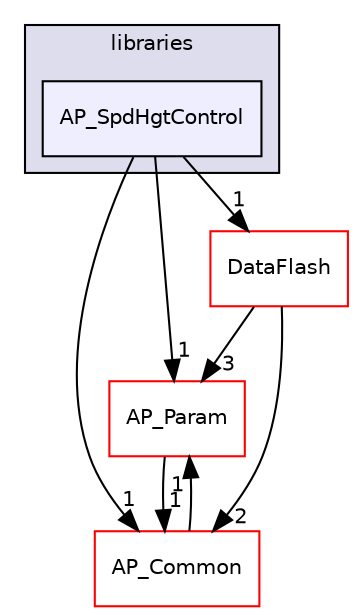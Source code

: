 digraph "libraries/AP_SpdHgtControl" {
  compound=true
  node [ fontsize="10", fontname="Helvetica"];
  edge [ labelfontsize="10", labelfontname="Helvetica"];
  subgraph clusterdir_bc0718b08fb2015b8e59c47b2805f60c {
    graph [ bgcolor="#ddddee", pencolor="black", label="libraries" fontname="Helvetica", fontsize="10", URL="dir_bc0718b08fb2015b8e59c47b2805f60c.html"]
  dir_c61c501c0a3660370e1181fbd6410096 [shape=box, label="AP_SpdHgtControl", style="filled", fillcolor="#eeeeff", pencolor="black", URL="dir_c61c501c0a3660370e1181fbd6410096.html"];
  }
  dir_200d929b8d5577e7f19dc05ce443c612 [shape=box label="AP_Param" fillcolor="white" style="filled" color="red" URL="dir_200d929b8d5577e7f19dc05ce443c612.html"];
  dir_df3f4256615fd4197927a84a019a8bd8 [shape=box label="AP_Common" fillcolor="white" style="filled" color="red" URL="dir_df3f4256615fd4197927a84a019a8bd8.html"];
  dir_8d948ab9565677f64d3685937d41488b [shape=box label="DataFlash" fillcolor="white" style="filled" color="red" URL="dir_8d948ab9565677f64d3685937d41488b.html"];
  dir_200d929b8d5577e7f19dc05ce443c612->dir_df3f4256615fd4197927a84a019a8bd8 [headlabel="1", labeldistance=1.5 headhref="dir_000144_000028.html"];
  dir_c61c501c0a3660370e1181fbd6410096->dir_200d929b8d5577e7f19dc05ce443c612 [headlabel="1", labeldistance=1.5 headhref="dir_000160_000144.html"];
  dir_c61c501c0a3660370e1181fbd6410096->dir_df3f4256615fd4197927a84a019a8bd8 [headlabel="1", labeldistance=1.5 headhref="dir_000160_000028.html"];
  dir_c61c501c0a3660370e1181fbd6410096->dir_8d948ab9565677f64d3685937d41488b [headlabel="1", labeldistance=1.5 headhref="dir_000160_000168.html"];
  dir_df3f4256615fd4197927a84a019a8bd8->dir_200d929b8d5577e7f19dc05ce443c612 [headlabel="1", labeldistance=1.5 headhref="dir_000028_000144.html"];
  dir_8d948ab9565677f64d3685937d41488b->dir_200d929b8d5577e7f19dc05ce443c612 [headlabel="3", labeldistance=1.5 headhref="dir_000168_000144.html"];
  dir_8d948ab9565677f64d3685937d41488b->dir_df3f4256615fd4197927a84a019a8bd8 [headlabel="2", labeldistance=1.5 headhref="dir_000168_000028.html"];
}

